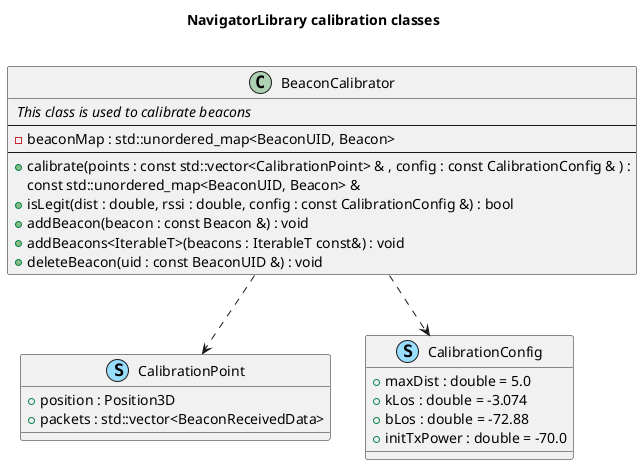 @startuml

title NavigatorLibrary calibration classes \n

class BeaconCalibrator{
// This class is used to calibrate beacons //
--
- beaconMap : std::unordered_map<BeaconUID, Beacon>
--
+ calibrate(points : const std::vector<CalibrationPoint> & , config : const CalibrationConfig & ) :
const std::unordered_map<BeaconUID, Beacon> &
+ isLegit(dist : double, rssi : double, config : const CalibrationConfig &) : bool
+ addBeacon(beacon : const Beacon &) : void
+ addBeacons<IterableT>(beacons : IterableT const&) : void
+ deleteBeacon(uid : const BeaconUID &) : void
}

class CalibrationPoint  <<(S,#99DDFF)>> {
+ position : Position3D
+ packets : std::vector<BeaconReceivedData>
}

class CalibrationConfig  <<(S,#99DDFF)>> {
+ maxDist : double = 5.0
+ kLos : double = -3.074
+ bLos : double = -72.88
+ initTxPower : double = -70.0
}

BeaconCalibrator ..> CalibrationPoint
BeaconCalibrator ..> CalibrationConfig

@enduml